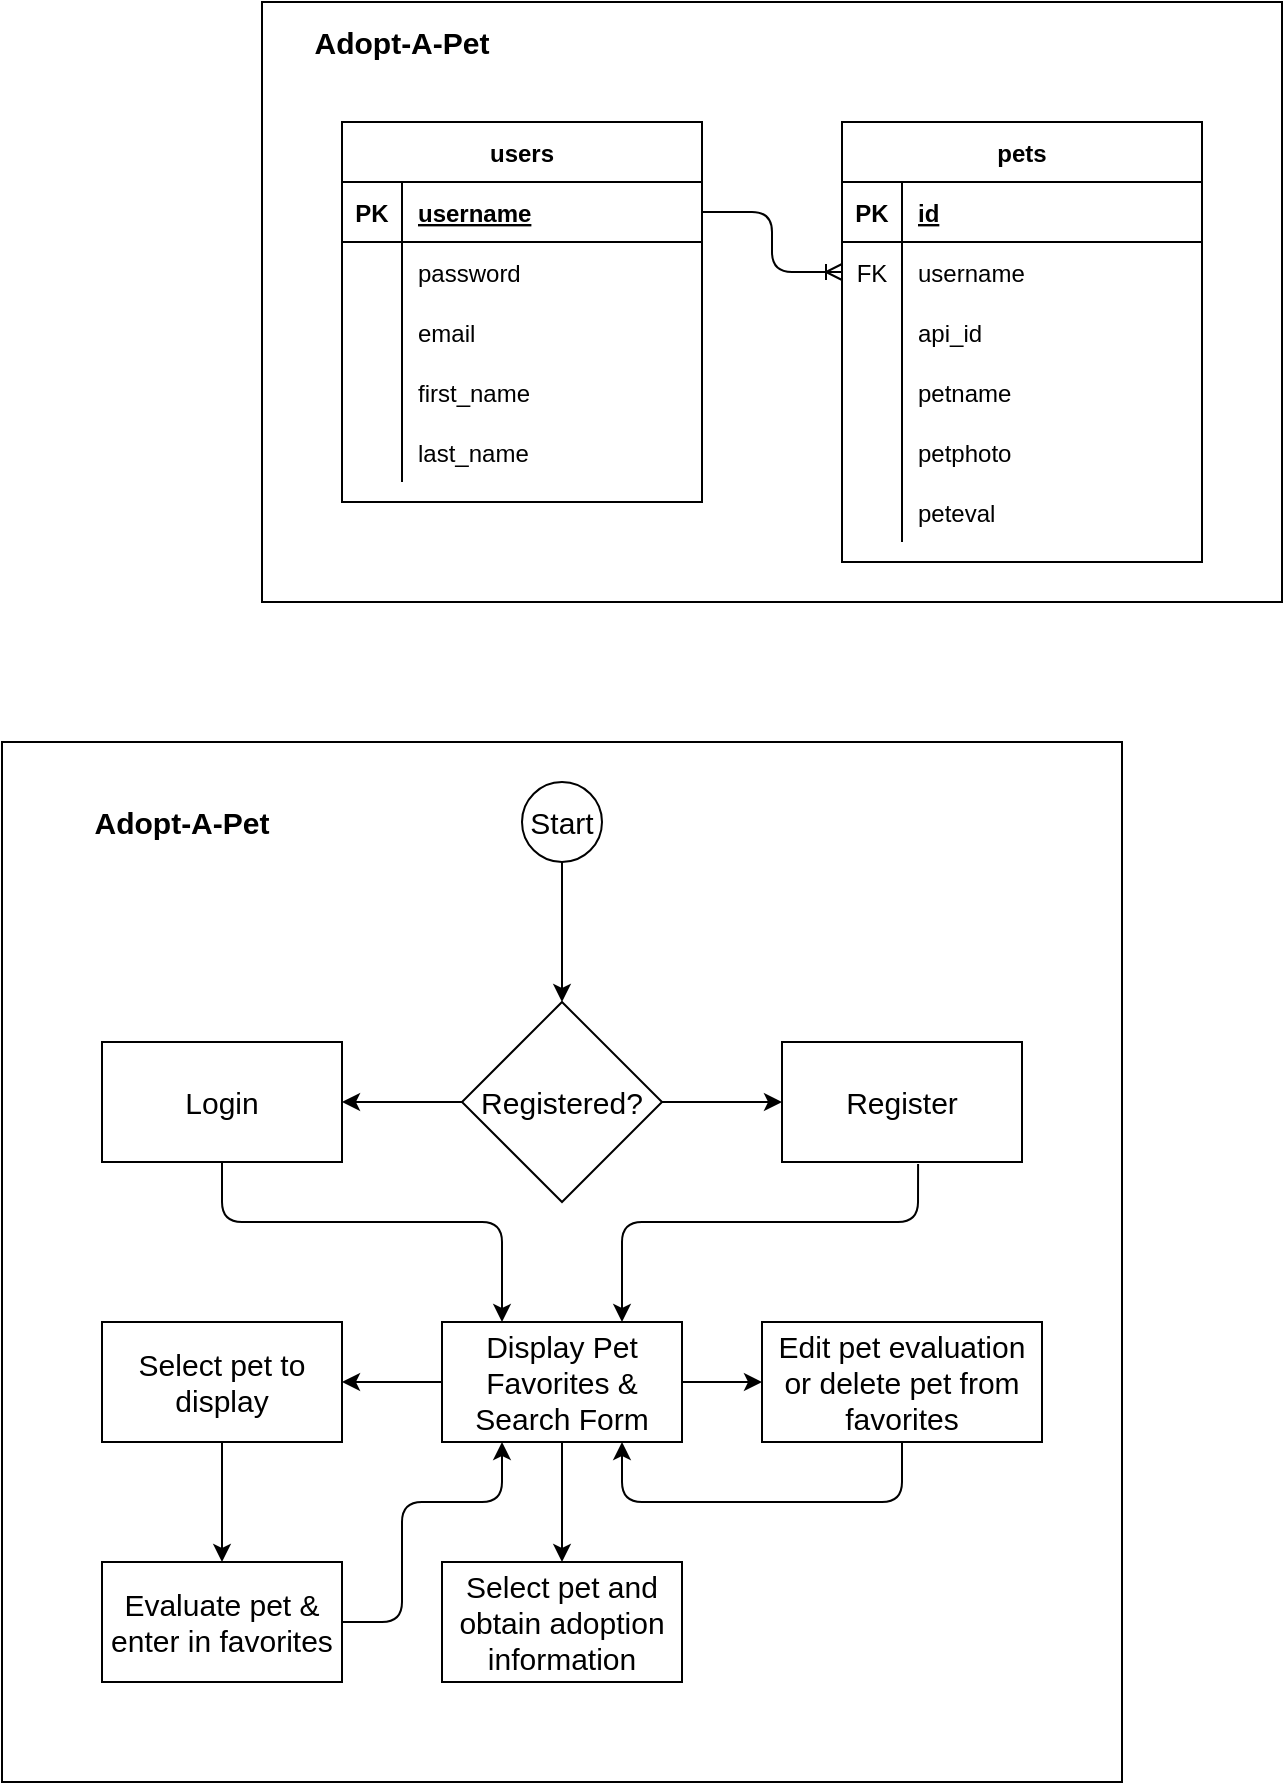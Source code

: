 <mxfile version="14.4.3" type="google"><diagram id="6bQQb0WLgv643KOBXiAd" name="Page-1"><mxGraphModel dx="1102" dy="582" grid="1" gridSize="10" guides="1" tooltips="1" connect="1" arrows="1" fold="1" page="1" pageScale="1" pageWidth="850" pageHeight="1100" math="0" shadow="0"><root><mxCell id="0"/><mxCell id="1" parent="0"/><mxCell id="-HPu2D0JJh4gDbyS7PNS-53" value="" style="rounded=0;whiteSpace=wrap;html=1;" parent="1" vertex="1"><mxGeometry x="240" y="70" width="510" height="300" as="geometry"/></mxCell><mxCell id="-HPu2D0JJh4gDbyS7PNS-1" value="users" style="shape=table;startSize=30;container=1;collapsible=1;childLayout=tableLayout;fixedRows=1;rowLines=0;fontStyle=1;align=center;resizeLast=1;" parent="1" vertex="1"><mxGeometry x="280" y="130" width="180" height="190" as="geometry"/></mxCell><mxCell id="-HPu2D0JJh4gDbyS7PNS-2" value="" style="shape=partialRectangle;collapsible=0;dropTarget=0;pointerEvents=0;fillColor=none;top=0;left=0;bottom=1;right=0;points=[[0,0.5],[1,0.5]];portConstraint=eastwest;" parent="-HPu2D0JJh4gDbyS7PNS-1" vertex="1"><mxGeometry y="30" width="180" height="30" as="geometry"/></mxCell><mxCell id="-HPu2D0JJh4gDbyS7PNS-3" value="PK" style="shape=partialRectangle;connectable=0;fillColor=none;top=0;left=0;bottom=0;right=0;fontStyle=1;overflow=hidden;" parent="-HPu2D0JJh4gDbyS7PNS-2" vertex="1"><mxGeometry width="30" height="30" as="geometry"/></mxCell><mxCell id="-HPu2D0JJh4gDbyS7PNS-4" value="username" style="shape=partialRectangle;connectable=0;fillColor=none;top=0;left=0;bottom=0;right=0;align=left;spacingLeft=6;fontStyle=5;overflow=hidden;" parent="-HPu2D0JJh4gDbyS7PNS-2" vertex="1"><mxGeometry x="30" width="150" height="30" as="geometry"/></mxCell><mxCell id="-HPu2D0JJh4gDbyS7PNS-8" value="" style="shape=partialRectangle;collapsible=0;dropTarget=0;pointerEvents=0;fillColor=none;top=0;left=0;bottom=0;right=0;points=[[0,0.5],[1,0.5]];portConstraint=eastwest;" parent="-HPu2D0JJh4gDbyS7PNS-1" vertex="1"><mxGeometry y="60" width="180" height="30" as="geometry"/></mxCell><mxCell id="-HPu2D0JJh4gDbyS7PNS-9" value="" style="shape=partialRectangle;connectable=0;fillColor=none;top=0;left=0;bottom=0;right=0;editable=1;overflow=hidden;" parent="-HPu2D0JJh4gDbyS7PNS-8" vertex="1"><mxGeometry width="30" height="30" as="geometry"/></mxCell><mxCell id="-HPu2D0JJh4gDbyS7PNS-10" value="password" style="shape=partialRectangle;connectable=0;fillColor=none;top=0;left=0;bottom=0;right=0;align=left;spacingLeft=6;overflow=hidden;" parent="-HPu2D0JJh4gDbyS7PNS-8" vertex="1"><mxGeometry x="30" width="150" height="30" as="geometry"/></mxCell><mxCell id="pWm9Y0XANMCf0yK6biYI-19" style="shape=partialRectangle;collapsible=0;dropTarget=0;pointerEvents=0;fillColor=none;top=0;left=0;bottom=0;right=0;points=[[0,0.5],[1,0.5]];portConstraint=eastwest;" vertex="1" parent="-HPu2D0JJh4gDbyS7PNS-1"><mxGeometry y="90" width="180" height="30" as="geometry"/></mxCell><mxCell id="pWm9Y0XANMCf0yK6biYI-20" style="shape=partialRectangle;connectable=0;fillColor=none;top=0;left=0;bottom=0;right=0;editable=1;overflow=hidden;" vertex="1" parent="pWm9Y0XANMCf0yK6biYI-19"><mxGeometry width="30" height="30" as="geometry"/></mxCell><mxCell id="pWm9Y0XANMCf0yK6biYI-21" value="email" style="shape=partialRectangle;connectable=0;fillColor=none;top=0;left=0;bottom=0;right=0;align=left;spacingLeft=6;overflow=hidden;" vertex="1" parent="pWm9Y0XANMCf0yK6biYI-19"><mxGeometry x="30" width="150" height="30" as="geometry"/></mxCell><mxCell id="pWm9Y0XANMCf0yK6biYI-16" style="shape=partialRectangle;collapsible=0;dropTarget=0;pointerEvents=0;fillColor=none;top=0;left=0;bottom=0;right=0;points=[[0,0.5],[1,0.5]];portConstraint=eastwest;" vertex="1" parent="-HPu2D0JJh4gDbyS7PNS-1"><mxGeometry y="120" width="180" height="30" as="geometry"/></mxCell><mxCell id="pWm9Y0XANMCf0yK6biYI-17" style="shape=partialRectangle;connectable=0;fillColor=none;top=0;left=0;bottom=0;right=0;editable=1;overflow=hidden;" vertex="1" parent="pWm9Y0XANMCf0yK6biYI-16"><mxGeometry width="30" height="30" as="geometry"/></mxCell><mxCell id="pWm9Y0XANMCf0yK6biYI-18" value="first_name" style="shape=partialRectangle;connectable=0;fillColor=none;top=0;left=0;bottom=0;right=0;align=left;spacingLeft=6;overflow=hidden;" vertex="1" parent="pWm9Y0XANMCf0yK6biYI-16"><mxGeometry x="30" width="150" height="30" as="geometry"/></mxCell><mxCell id="pWm9Y0XANMCf0yK6biYI-13" style="shape=partialRectangle;collapsible=0;dropTarget=0;pointerEvents=0;fillColor=none;top=0;left=0;bottom=0;right=0;points=[[0,0.5],[1,0.5]];portConstraint=eastwest;" vertex="1" parent="-HPu2D0JJh4gDbyS7PNS-1"><mxGeometry y="150" width="180" height="30" as="geometry"/></mxCell><mxCell id="pWm9Y0XANMCf0yK6biYI-14" style="shape=partialRectangle;connectable=0;fillColor=none;top=0;left=0;bottom=0;right=0;editable=1;overflow=hidden;" vertex="1" parent="pWm9Y0XANMCf0yK6biYI-13"><mxGeometry width="30" height="30" as="geometry"/></mxCell><mxCell id="pWm9Y0XANMCf0yK6biYI-15" value="last_name" style="shape=partialRectangle;connectable=0;fillColor=none;top=0;left=0;bottom=0;right=0;align=left;spacingLeft=6;overflow=hidden;" vertex="1" parent="pWm9Y0XANMCf0yK6biYI-13"><mxGeometry x="30" width="150" height="30" as="geometry"/></mxCell><mxCell id="-HPu2D0JJh4gDbyS7PNS-30" value="pets" style="shape=table;startSize=30;container=1;collapsible=1;childLayout=tableLayout;fixedRows=1;rowLines=0;fontStyle=1;align=center;resizeLast=1;" parent="1" vertex="1"><mxGeometry x="530" y="130" width="180" height="220" as="geometry"/></mxCell><mxCell id="-HPu2D0JJh4gDbyS7PNS-31" value="" style="shape=partialRectangle;collapsible=0;dropTarget=0;pointerEvents=0;fillColor=none;top=0;left=0;bottom=1;right=0;points=[[0,0.5],[1,0.5]];portConstraint=eastwest;" parent="-HPu2D0JJh4gDbyS7PNS-30" vertex="1"><mxGeometry y="30" width="180" height="30" as="geometry"/></mxCell><mxCell id="-HPu2D0JJh4gDbyS7PNS-32" value="PK" style="shape=partialRectangle;connectable=0;fillColor=none;top=0;left=0;bottom=0;right=0;fontStyle=1;overflow=hidden;" parent="-HPu2D0JJh4gDbyS7PNS-31" vertex="1"><mxGeometry width="30" height="30" as="geometry"/></mxCell><mxCell id="-HPu2D0JJh4gDbyS7PNS-33" value="id" style="shape=partialRectangle;connectable=0;fillColor=none;top=0;left=0;bottom=0;right=0;align=left;spacingLeft=6;fontStyle=5;overflow=hidden;" parent="-HPu2D0JJh4gDbyS7PNS-31" vertex="1"><mxGeometry x="30" width="150" height="30" as="geometry"/></mxCell><mxCell id="-HPu2D0JJh4gDbyS7PNS-34" value="" style="shape=partialRectangle;collapsible=0;dropTarget=0;pointerEvents=0;fillColor=none;top=0;left=0;bottom=0;right=0;points=[[0,0.5],[1,0.5]];portConstraint=eastwest;" parent="-HPu2D0JJh4gDbyS7PNS-30" vertex="1"><mxGeometry y="60" width="180" height="30" as="geometry"/></mxCell><mxCell id="-HPu2D0JJh4gDbyS7PNS-35" value="FK" style="shape=partialRectangle;connectable=0;fillColor=none;top=0;left=0;bottom=0;right=0;editable=1;overflow=hidden;" parent="-HPu2D0JJh4gDbyS7PNS-34" vertex="1"><mxGeometry width="30" height="30" as="geometry"/></mxCell><mxCell id="-HPu2D0JJh4gDbyS7PNS-36" value="username" style="shape=partialRectangle;connectable=0;fillColor=none;top=0;left=0;bottom=0;right=0;align=left;spacingLeft=6;overflow=hidden;" parent="-HPu2D0JJh4gDbyS7PNS-34" vertex="1"><mxGeometry x="30" width="150" height="30" as="geometry"/></mxCell><mxCell id="-HPu2D0JJh4gDbyS7PNS-37" value="" style="shape=partialRectangle;collapsible=0;dropTarget=0;pointerEvents=0;fillColor=none;top=0;left=0;bottom=0;right=0;points=[[0,0.5],[1,0.5]];portConstraint=eastwest;" parent="-HPu2D0JJh4gDbyS7PNS-30" vertex="1"><mxGeometry y="90" width="180" height="30" as="geometry"/></mxCell><mxCell id="-HPu2D0JJh4gDbyS7PNS-38" value="" style="shape=partialRectangle;connectable=0;fillColor=none;top=0;left=0;bottom=0;right=0;editable=1;overflow=hidden;" parent="-HPu2D0JJh4gDbyS7PNS-37" vertex="1"><mxGeometry width="30" height="30" as="geometry"/></mxCell><mxCell id="-HPu2D0JJh4gDbyS7PNS-39" value="api_id" style="shape=partialRectangle;connectable=0;fillColor=none;top=0;left=0;bottom=0;right=0;align=left;spacingLeft=6;overflow=hidden;" parent="-HPu2D0JJh4gDbyS7PNS-37" vertex="1"><mxGeometry x="30" width="150" height="30" as="geometry"/></mxCell><mxCell id="-HPu2D0JJh4gDbyS7PNS-40" value="" style="shape=partialRectangle;collapsible=0;dropTarget=0;pointerEvents=0;fillColor=none;top=0;left=0;bottom=0;right=0;points=[[0,0.5],[1,0.5]];portConstraint=eastwest;" parent="-HPu2D0JJh4gDbyS7PNS-30" vertex="1"><mxGeometry y="120" width="180" height="30" as="geometry"/></mxCell><mxCell id="-HPu2D0JJh4gDbyS7PNS-41" value="" style="shape=partialRectangle;connectable=0;fillColor=none;top=0;left=0;bottom=0;right=0;editable=1;overflow=hidden;" parent="-HPu2D0JJh4gDbyS7PNS-40" vertex="1"><mxGeometry width="30" height="30" as="geometry"/></mxCell><mxCell id="-HPu2D0JJh4gDbyS7PNS-42" value="petname" style="shape=partialRectangle;connectable=0;fillColor=none;top=0;left=0;bottom=0;right=0;align=left;spacingLeft=6;overflow=hidden;" parent="-HPu2D0JJh4gDbyS7PNS-40" vertex="1"><mxGeometry x="30" width="150" height="30" as="geometry"/></mxCell><mxCell id="-HPu2D0JJh4gDbyS7PNS-45" value="" style="shape=partialRectangle;collapsible=0;dropTarget=0;pointerEvents=0;fillColor=none;top=0;left=0;bottom=0;right=0;points=[[0,0.5],[1,0.5]];portConstraint=eastwest;" parent="-HPu2D0JJh4gDbyS7PNS-30" vertex="1"><mxGeometry y="150" width="180" height="30" as="geometry"/></mxCell><mxCell id="-HPu2D0JJh4gDbyS7PNS-46" value="" style="shape=partialRectangle;connectable=0;fillColor=none;top=0;left=0;bottom=0;right=0;editable=1;overflow=hidden;" parent="-HPu2D0JJh4gDbyS7PNS-45" vertex="1"><mxGeometry width="30" height="30" as="geometry"/></mxCell><mxCell id="-HPu2D0JJh4gDbyS7PNS-47" value="petphoto" style="shape=partialRectangle;connectable=0;fillColor=none;top=0;left=0;bottom=0;right=0;align=left;spacingLeft=6;overflow=hidden;" parent="-HPu2D0JJh4gDbyS7PNS-45" vertex="1"><mxGeometry x="30" width="150" height="30" as="geometry"/></mxCell><mxCell id="-HPu2D0JJh4gDbyS7PNS-48" value="" style="shape=partialRectangle;collapsible=0;dropTarget=0;pointerEvents=0;fillColor=none;top=0;left=0;bottom=0;right=0;points=[[0,0.5],[1,0.5]];portConstraint=eastwest;" parent="-HPu2D0JJh4gDbyS7PNS-30" vertex="1"><mxGeometry y="180" width="180" height="30" as="geometry"/></mxCell><mxCell id="-HPu2D0JJh4gDbyS7PNS-49" value="" style="shape=partialRectangle;connectable=0;fillColor=none;top=0;left=0;bottom=0;right=0;editable=1;overflow=hidden;" parent="-HPu2D0JJh4gDbyS7PNS-48" vertex="1"><mxGeometry width="30" height="30" as="geometry"/></mxCell><mxCell id="-HPu2D0JJh4gDbyS7PNS-50" value="peteval" style="shape=partialRectangle;connectable=0;fillColor=none;top=0;left=0;bottom=0;right=0;align=left;spacingLeft=6;overflow=hidden;" parent="-HPu2D0JJh4gDbyS7PNS-48" vertex="1"><mxGeometry x="30" width="150" height="30" as="geometry"/></mxCell><mxCell id="-HPu2D0JJh4gDbyS7PNS-54" value="Adopt-A-Pet" style="text;html=1;strokeColor=none;fillColor=none;align=center;verticalAlign=middle;whiteSpace=wrap;rounded=0;fontStyle=1;fontSize=15;" parent="1" vertex="1"><mxGeometry x="260" y="80" width="100" height="20" as="geometry"/></mxCell><mxCell id="vSIfqEsPwWlETulndjID-1" value="" style="rounded=0;whiteSpace=wrap;html=1;fontSize=15;" parent="1" vertex="1"><mxGeometry x="110" y="440" width="560" height="520" as="geometry"/></mxCell><mxCell id="vSIfqEsPwWlETulndjID-2" value="Start" style="ellipse;whiteSpace=wrap;html=1;aspect=fixed;fontSize=15;" parent="1" vertex="1"><mxGeometry x="370" y="460" width="40" height="40" as="geometry"/></mxCell><mxCell id="vSIfqEsPwWlETulndjID-3" value="Registered?" style="rhombus;whiteSpace=wrap;html=1;fontSize=15;" parent="1" vertex="1"><mxGeometry x="340" y="570" width="100" height="100" as="geometry"/></mxCell><mxCell id="vSIfqEsPwWlETulndjID-4" value="Login" style="rounded=0;whiteSpace=wrap;html=1;fontSize=15;" parent="1" vertex="1"><mxGeometry x="160" y="590" width="120" height="60" as="geometry"/></mxCell><mxCell id="vSIfqEsPwWlETulndjID-5" value="Register" style="rounded=0;whiteSpace=wrap;html=1;fontSize=15;" parent="1" vertex="1"><mxGeometry x="500" y="590" width="120" height="60" as="geometry"/></mxCell><mxCell id="vSIfqEsPwWlETulndjID-6" value="Display Pet Favorites &amp;amp; Search Form" style="rounded=0;whiteSpace=wrap;html=1;fontSize=15;" parent="1" vertex="1"><mxGeometry x="330" y="730" width="120" height="60" as="geometry"/></mxCell><mxCell id="vSIfqEsPwWlETulndjID-7" value="Select pet to display" style="rounded=0;whiteSpace=wrap;html=1;fontSize=15;" parent="1" vertex="1"><mxGeometry x="160" y="730" width="120" height="60" as="geometry"/></mxCell><mxCell id="vSIfqEsPwWlETulndjID-8" value="Evaluate pet &amp;amp; enter in favorites" style="rounded=0;whiteSpace=wrap;html=1;fontSize=15;" parent="1" vertex="1"><mxGeometry x="160" y="850" width="120" height="60" as="geometry"/></mxCell><mxCell id="vSIfqEsPwWlETulndjID-9" value="Edit pet evaluation or delete pet from favorites" style="rounded=0;whiteSpace=wrap;html=1;fontSize=15;" parent="1" vertex="1"><mxGeometry x="490" y="730" width="140" height="60" as="geometry"/></mxCell><mxCell id="vSIfqEsPwWlETulndjID-10" value="Select pet and obtain adoption information" style="rounded=0;whiteSpace=wrap;html=1;fontSize=15;" parent="1" vertex="1"><mxGeometry x="330" y="850" width="120" height="60" as="geometry"/></mxCell><mxCell id="vSIfqEsPwWlETulndjID-12" value="" style="endArrow=classic;html=1;fontSize=15;exitX=0.5;exitY=1;exitDx=0;exitDy=0;" parent="1" source="vSIfqEsPwWlETulndjID-2" target="vSIfqEsPwWlETulndjID-3" edge="1"><mxGeometry width="50" height="50" relative="1" as="geometry"><mxPoint x="400" y="710" as="sourcePoint"/><mxPoint x="450" y="660" as="targetPoint"/></mxGeometry></mxCell><mxCell id="vSIfqEsPwWlETulndjID-13" value="" style="endArrow=classic;html=1;fontSize=15;exitX=0;exitY=0.5;exitDx=0;exitDy=0;entryX=1;entryY=0.5;entryDx=0;entryDy=0;" parent="1" source="vSIfqEsPwWlETulndjID-3" target="vSIfqEsPwWlETulndjID-4" edge="1"><mxGeometry width="50" height="50" relative="1" as="geometry"><mxPoint x="400" y="510" as="sourcePoint"/><mxPoint x="400" y="560" as="targetPoint"/></mxGeometry></mxCell><mxCell id="vSIfqEsPwWlETulndjID-14" value="" style="endArrow=classic;html=1;fontSize=15;entryX=0;entryY=0.5;entryDx=0;entryDy=0;exitX=1;exitY=0.5;exitDx=0;exitDy=0;" parent="1" source="vSIfqEsPwWlETulndjID-3" target="vSIfqEsPwWlETulndjID-5" edge="1"><mxGeometry width="50" height="50" relative="1" as="geometry"><mxPoint x="350" y="610" as="sourcePoint"/><mxPoint x="289.76" y="610.1" as="targetPoint"/></mxGeometry></mxCell><mxCell id="vSIfqEsPwWlETulndjID-16" value="" style="endArrow=classic;html=1;fontSize=15;exitX=0.5;exitY=1;exitDx=0;exitDy=0;entryX=0.25;entryY=0;entryDx=0;entryDy=0;" parent="1" source="vSIfqEsPwWlETulndjID-4" target="vSIfqEsPwWlETulndjID-6" edge="1"><mxGeometry width="50" height="50" relative="1" as="geometry"><mxPoint x="400" y="710" as="sourcePoint"/><mxPoint x="450" y="660" as="targetPoint"/><Array as="points"><mxPoint x="220" y="680"/><mxPoint x="360" y="680"/></Array></mxGeometry></mxCell><mxCell id="vSIfqEsPwWlETulndjID-17" value="" style="endArrow=classic;html=1;fontSize=15;exitX=0.567;exitY=1.017;exitDx=0;exitDy=0;exitPerimeter=0;entryX=0.75;entryY=0;entryDx=0;entryDy=0;" parent="1" source="vSIfqEsPwWlETulndjID-5" target="vSIfqEsPwWlETulndjID-6" edge="1"><mxGeometry width="50" height="50" relative="1" as="geometry"><mxPoint x="400" y="710" as="sourcePoint"/><mxPoint x="450" y="660" as="targetPoint"/><Array as="points"><mxPoint x="568" y="680"/><mxPoint x="420" y="680"/></Array></mxGeometry></mxCell><mxCell id="vSIfqEsPwWlETulndjID-18" value="" style="endArrow=classic;html=1;fontSize=15;entryX=0;entryY=0.5;entryDx=0;entryDy=0;exitX=1;exitY=0.5;exitDx=0;exitDy=0;" parent="1" source="vSIfqEsPwWlETulndjID-6" target="vSIfqEsPwWlETulndjID-9" edge="1"><mxGeometry width="50" height="50" relative="1" as="geometry"><mxPoint x="454" y="760" as="sourcePoint"/><mxPoint x="450" y="660" as="targetPoint"/></mxGeometry></mxCell><mxCell id="vSIfqEsPwWlETulndjID-19" value="" style="endArrow=classic;html=1;fontSize=15;exitX=0;exitY=0.5;exitDx=0;exitDy=0;entryX=1;entryY=0.5;entryDx=0;entryDy=0;" parent="1" source="vSIfqEsPwWlETulndjID-6" target="vSIfqEsPwWlETulndjID-7" edge="1"><mxGeometry width="50" height="50" relative="1" as="geometry"><mxPoint x="400" y="710" as="sourcePoint"/><mxPoint x="450" y="660" as="targetPoint"/></mxGeometry></mxCell><mxCell id="vSIfqEsPwWlETulndjID-20" value="" style="endArrow=classic;html=1;fontSize=15;exitX=0.5;exitY=1;exitDx=0;exitDy=0;entryX=0.5;entryY=0;entryDx=0;entryDy=0;" parent="1" source="vSIfqEsPwWlETulndjID-6" target="vSIfqEsPwWlETulndjID-10" edge="1"><mxGeometry width="50" height="50" relative="1" as="geometry"><mxPoint x="400" y="710" as="sourcePoint"/><mxPoint x="450" y="660" as="targetPoint"/></mxGeometry></mxCell><mxCell id="vSIfqEsPwWlETulndjID-21" value="" style="endArrow=classic;html=1;fontSize=15;exitX=0.5;exitY=1;exitDx=0;exitDy=0;" parent="1" source="vSIfqEsPwWlETulndjID-7" target="vSIfqEsPwWlETulndjID-8" edge="1"><mxGeometry width="50" height="50" relative="1" as="geometry"><mxPoint x="400" y="710" as="sourcePoint"/><mxPoint x="450" y="660" as="targetPoint"/></mxGeometry></mxCell><mxCell id="vSIfqEsPwWlETulndjID-22" value="" style="endArrow=classic;html=1;fontSize=15;exitX=0.5;exitY=1;exitDx=0;exitDy=0;entryX=0.75;entryY=1;entryDx=0;entryDy=0;" parent="1" source="vSIfqEsPwWlETulndjID-9" target="vSIfqEsPwWlETulndjID-6" edge="1"><mxGeometry width="50" height="50" relative="1" as="geometry"><mxPoint x="400" y="710" as="sourcePoint"/><mxPoint x="450" y="660" as="targetPoint"/><Array as="points"><mxPoint x="560" y="820"/><mxPoint x="420" y="820"/></Array></mxGeometry></mxCell><mxCell id="vSIfqEsPwWlETulndjID-23" value="" style="endArrow=classic;html=1;fontSize=15;exitX=1;exitY=0.5;exitDx=0;exitDy=0;entryX=0.25;entryY=1;entryDx=0;entryDy=0;" parent="1" source="vSIfqEsPwWlETulndjID-8" target="vSIfqEsPwWlETulndjID-6" edge="1"><mxGeometry width="50" height="50" relative="1" as="geometry"><mxPoint x="400" y="710" as="sourcePoint"/><mxPoint x="450" y="660" as="targetPoint"/><Array as="points"><mxPoint x="310" y="880"/><mxPoint x="310" y="820"/><mxPoint x="360" y="820"/></Array></mxGeometry></mxCell><mxCell id="vSIfqEsPwWlETulndjID-24" value="Adopt-A-Pet" style="text;html=1;strokeColor=none;fillColor=none;align=center;verticalAlign=middle;whiteSpace=wrap;rounded=0;fontStyle=1;fontSize=15;" parent="1" vertex="1"><mxGeometry x="150" y="470" width="100" height="20" as="geometry"/></mxCell><mxCell id="xWdHXmD6VdEHMcoJiuZx-1" value="" style="edgeStyle=orthogonalEdgeStyle;fontSize=12;html=1;endArrow=ERoneToMany;entryX=0;entryY=0.5;entryDx=0;entryDy=0;exitX=1;exitY=0.5;exitDx=0;exitDy=0;" parent="1" source="-HPu2D0JJh4gDbyS7PNS-2" target="-HPu2D0JJh4gDbyS7PNS-34" edge="1"><mxGeometry width="100" height="100" relative="1" as="geometry"><mxPoint x="420" y="330" as="sourcePoint"/><mxPoint x="520" y="230" as="targetPoint"/></mxGeometry></mxCell></root></mxGraphModel></diagram></mxfile>